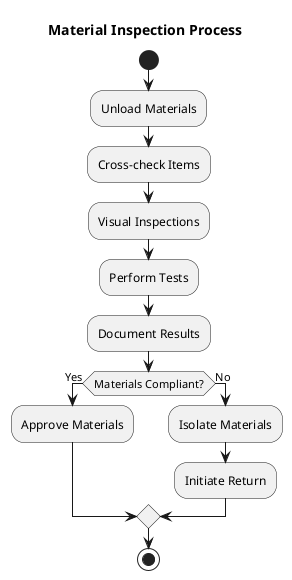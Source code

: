 @startuml Material Inspection Process

title Material Inspection Process

start

:Unload Materials;
:Cross-check Items;

:Visual Inspections;
:Perform Tests;
:Document Results;

if (Materials Compliant?) then (Yes)
  :Approve Materials;
else (No)
  :Isolate Materials;
  :Initiate Return;
endif

stop

@enduml
